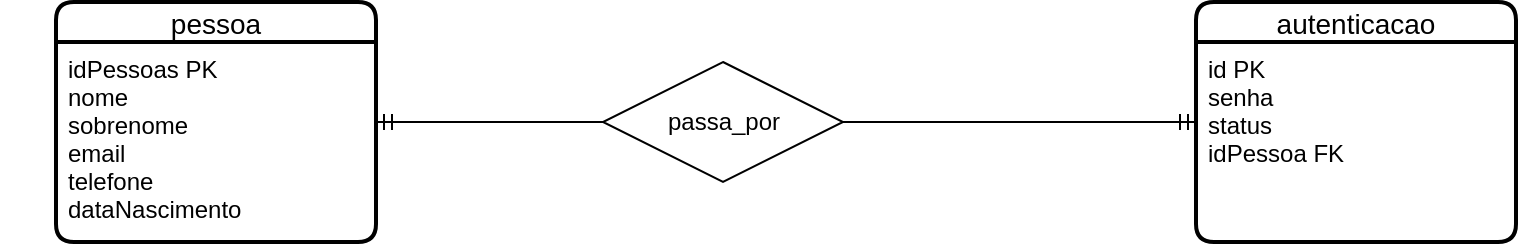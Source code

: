 <mxfile version="16.6.2" type="device"><diagram id="byNz-Xv5-8vUb0uNBQu0" name="Página-1"><mxGraphModel dx="868" dy="450" grid="1" gridSize="10" guides="1" tooltips="1" connect="1" arrows="1" fold="1" page="1" pageScale="1" pageWidth="827" pageHeight="1169" math="0" shadow="0"><root><mxCell id="0"/><mxCell id="1" parent="0"/><mxCell id="eAt5dVUFka9LV0LNxKk--3" value="passa_por" style="shape=rhombus;perimeter=rhombusPerimeter;whiteSpace=wrap;html=1;align=center;" parent="1" vertex="1"><mxGeometry x="353.5" y="230" width="120" height="60" as="geometry"/></mxCell><mxCell id="eAt5dVUFka9LV0LNxKk--10" value="" style="endArrow=none;html=1;rounded=0;exitX=1;exitY=0.5;exitDx=0;exitDy=0;entryX=0;entryY=0.5;entryDx=0;entryDy=0;startArrow=ERmandOne;startFill=0;" parent="1" target="eAt5dVUFka9LV0LNxKk--3" edge="1"><mxGeometry relative="1" as="geometry"><mxPoint x="240" y="260" as="sourcePoint"/><mxPoint x="350" y="260" as="targetPoint"/></mxGeometry></mxCell><mxCell id="eAt5dVUFka9LV0LNxKk--12" value="" style="endArrow=ERmandOne;html=1;rounded=0;entryX=0;entryY=0.5;entryDx=0;entryDy=0;exitX=1;exitY=0.5;exitDx=0;exitDy=0;endFill=0;" parent="1" source="eAt5dVUFka9LV0LNxKk--3" edge="1"><mxGeometry relative="1" as="geometry"><mxPoint x="330" y="320" as="sourcePoint"/><mxPoint x="650" y="260" as="targetPoint"/></mxGeometry></mxCell><mxCell id="eAt5dVUFka9LV0LNxKk--27" style="edgeStyle=none;rounded=0;orthogonalLoop=1;jettySize=auto;html=1;exitX=0.5;exitY=0;exitDx=0;exitDy=0;" parent="1" edge="1"><mxGeometry relative="1" as="geometry"><mxPoint x="60" y="310" as="sourcePoint"/><mxPoint x="60" y="310" as="targetPoint"/></mxGeometry></mxCell><mxCell id="SARlxGrPf2g1wKqU7Nzh-1" value="pessoa" style="swimlane;childLayout=stackLayout;horizontal=1;startSize=20;horizontalStack=0;rounded=1;fontSize=14;fontStyle=0;strokeWidth=2;resizeParent=0;resizeLast=1;shadow=0;dashed=0;align=center;" vertex="1" parent="1"><mxGeometry x="80" y="200" width="160" height="120" as="geometry"><mxRectangle x="330" y="230" width="70" height="20" as="alternateBounds"/></mxGeometry></mxCell><mxCell id="SARlxGrPf2g1wKqU7Nzh-2" value="idPessoas PK&#10;nome&#10;sobrenome&#10;email&#10;telefone&#10;dataNascimento" style="align=left;strokeColor=none;fillColor=none;spacingLeft=4;fontSize=12;verticalAlign=top;resizable=0;rotatable=0;part=1;" vertex="1" parent="SARlxGrPf2g1wKqU7Nzh-1"><mxGeometry y="20" width="160" height="100" as="geometry"/></mxCell><mxCell id="SARlxGrPf2g1wKqU7Nzh-3" value="autenticacao" style="swimlane;childLayout=stackLayout;horizontal=1;startSize=20;horizontalStack=0;rounded=1;fontSize=14;fontStyle=0;strokeWidth=2;resizeParent=0;resizeLast=1;shadow=0;dashed=0;align=center;" vertex="1" parent="1"><mxGeometry x="650" y="200" width="160" height="120" as="geometry"><mxRectangle x="330" y="230" width="70" height="20" as="alternateBounds"/></mxGeometry></mxCell><mxCell id="SARlxGrPf2g1wKqU7Nzh-4" value="id PK&#10;senha&#10;status&#10;idPessoa FK" style="align=left;strokeColor=none;fillColor=none;spacingLeft=4;fontSize=12;verticalAlign=top;resizable=0;rotatable=0;part=1;" vertex="1" parent="SARlxGrPf2g1wKqU7Nzh-3"><mxGeometry y="20" width="160" height="100" as="geometry"/></mxCell></root></mxGraphModel></diagram></mxfile>